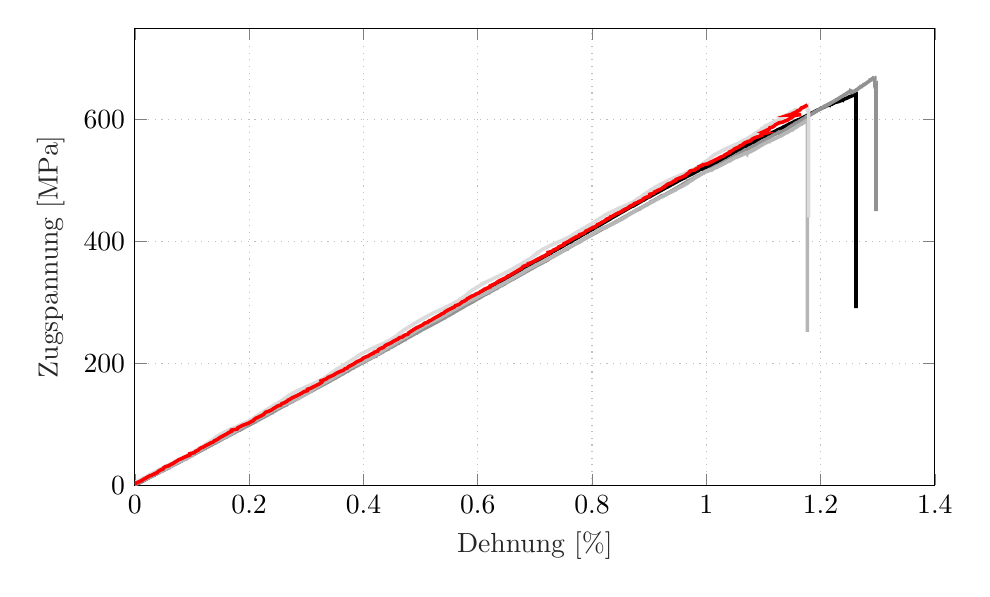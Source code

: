 % This file was created by matlab2tikz.
%
%The latest updates can be retrieved from
%  http://www.mathworks.com/matlabcentral/fileexchange/22022-matlab2tikz-matlab2tikz
%where you can also make suggestions and rate matlab2tikz.
%
\definecolor{mycolor1}{rgb}{0.571,0.571,0.571}%
\definecolor{mycolor2}{rgb}{0.857,0.857,0.857}%
%
\begin{tikzpicture}

\begin{axis}[%
width=4in,
height=2.286in,
at={(1.181in,1.181in)},
scale only axis,
xmin=0,
xmax=1.4,
xlabel style={font=\color{white!15!black}},
xlabel={Dehnung [\%]},
ymin=0,
ymax=750,
ylabel style={font=\color{white!15!black}},
ylabel={Zugspannung [MPa]},
axis background/.style={fill=white},
xmajorgrids,
ymajorgrids,
grid style={dotted}
]
\addplot [color=black, line width=1.3pt, forget plot]
  table[row sep=crcr]{%
-0.0	0.241\\
0.001	0.757\\
0.002	1.484\\
0.003	1.895\\
0.004	2.412\\
0.004	2.552\\
0.005	3.033\\
0.007	4.136\\
0.008	4.512\\
0.011	5.786\\
0.012	6.372\\
0.016	8.338\\
0.016	8.578\\
0.016	8.643\\
0.018	9.711\\
0.027	14.188\\
0.028	14.604\\
0.031	16.219\\
0.033	16.74\\
0.033	16.876\\
0.034	17.287\\
0.038	19.493\\
0.039	19.874\\
0.042	21.664\\
0.044	22.556\\
0.045	23.072\\
0.049	25.073\\
0.05	25.414\\
0.05	25.554\\
0.052	26.346\\
0.053	27.103\\
0.054	27.209\\
0.054	27.549\\
0.057	28.652\\
0.058	29.169\\
0.058	29.339\\
0.058	29.65\\
0.059	29.72\\
0.061	31.029\\
0.067	33.751\\
0.068	34.127\\
0.068	34.127\\
0.07	35.3\\
0.07	35.401\\
0.073	36.574\\
0.073	36.885\\
0.074	37.226\\
0.074	37.366\\
0.075	37.812\\
0.076	38.088\\
0.076	38.228\\
0.077	38.534\\
0.077	38.604\\
0.079	39.537\\
0.079	39.913\\
0.081	40.464\\
0.083	41.738\\
0.083	41.943\\
0.084	41.978\\
0.085	42.565\\
0.085	42.705\\
0.086	42.976\\
0.086	43.046\\
0.089	44.596\\
0.09	45.252\\
0.092	46.355\\
0.093	46.696\\
0.101	50.797\\
0.102	51.073\\
0.102	51.103\\
0.103	51.519\\
0.107	53.585\\
0.108	53.931\\
0.109	54.547\\
0.109	54.893\\
0.11	55.445\\
0.112	56.132\\
0.117	58.578\\
0.117	58.959\\
0.119	59.541\\
0.12	60.128\\
0.128	64.193\\
0.13	65.467\\
0.134	67.292\\
0.135	67.633\\
0.135	67.738\\
0.135	68.014\\
0.136	68.084\\
0.137	68.565\\
0.137	68.701\\
0.137	68.976\\
0.138	69.047\\
0.139	69.633\\
0.141	70.561\\
0.141	70.907\\
0.143	71.699\\
0.143	71.769\\
0.144	72.145\\
0.146	73.283\\
0.147	73.729\\
0.15	75.454\\
0.151	75.554\\
0.152	76.417\\
0.152	76.522\\
0.153	77.073\\
0.155	77.76\\
0.158	79.204\\
0.158	79.62\\
0.159	79.996\\
0.159	80.272\\
0.16	80.342\\
0.16	80.723\\
0.161	81.305\\
0.167	84.162\\
0.168	84.579\\
0.168	84.679\\
0.169	85.23\\
0.169	85.301\\
0.172	86.609\\
0.172	86.749\\
0.174	87.542\\
0.177	89.296\\
0.178	89.743\\
0.181	91.227\\
0.182	91.808\\
0.183	92.154\\
0.185	93.117\\
0.185	93.152\\
0.186	93.979\\
0.189	95.428\\
0.19	96.045\\
0.191	96.355\\
0.192	97.183\\
0.194	97.629\\
0.195	98.251\\
0.195	98.561\\
0.196	99.008\\
0.196	99.108\\
0.198	99.73\\
0.2	100.938\\
0.2	100.968\\
0.201	101.419\\
0.202	102.141\\
0.205	103.379\\
0.205	103.796\\
0.206	104.136\\
0.209	105.826\\
0.21	106.272\\
0.21	106.378\\
0.211	106.754\\
0.213	107.581\\
0.213	107.616\\
0.214	108.132\\
0.214	108.167\\
0.215	108.614\\
0.218	110.098\\
0.219	110.92\\
0.22	111.436\\
0.221	111.852\\
0.221	111.958\\
0.222	112.609\\
0.223	112.715\\
0.224	113.296\\
0.227	114.951\\
0.228	115.502\\
0.229	116.294\\
0.23	116.881\\
0.231	117.362\\
0.232	117.708\\
0.232	117.738\\
0.233	118.154\\
0.237	120.15\\
0.241	122.08\\
0.243	123.388\\
0.244	123.524\\
0.245	124.11\\
0.247	125.384\\
0.248	125.73\\
0.248	125.9\\
0.249	126.316\\
0.25	127.144\\
0.252	127.866\\
0.252	128.001\\
0.253	128.658\\
0.254	128.758\\
0.256	130.102\\
0.257	130.242\\
0.258	130.829\\
0.259	131.17\\
0.26	131.997\\
0.262	133.27\\
0.264	133.857\\
0.265	134.649\\
0.265	134.719\\
0.266	135.13\\
0.267	135.476\\
0.268	136.303\\
0.269	136.439\\
0.269	136.885\\
0.27	136.955\\
0.27	137.266\\
0.27	137.336\\
0.271	137.988\\
0.274	139.472\\
0.275	139.813\\
0.275	139.918\\
0.276	140.399\\
0.277	140.916\\
0.281	142.881\\
0.283	143.979\\
0.284	144.601\\
0.286	145.258\\
0.288	146.356\\
0.289	146.907\\
0.292	148.456\\
0.294	149.354\\
0.294	149.765\\
0.297	151.384\\
0.298	151.695\\
0.298	151.73\\
0.299	152.382\\
0.301	153.59\\
0.302	153.69\\
0.302	154.107\\
0.303	154.242\\
0.304	155.104\\
0.305	155.139\\
0.305	155.586\\
0.309	157.551\\
0.31	157.997\\
0.314	160.303\\
0.315	160.409\\
0.316	161.025\\
0.317	161.512\\
0.318	162.334\\
0.319	162.474\\
0.32	163.542\\
0.321	163.677\\
0.322	164.299\\
0.322	164.404\\
0.323	165.056\\
0.327	167.051\\
0.329	168.26\\
0.33	168.295\\
0.33	168.811\\
0.333	169.914\\
0.335	171.223\\
0.335	171.358\\
0.336	171.98\\
0.337	172.291\\
0.338	172.772\\
0.338	172.837\\
0.34	173.905\\
0.343	175.389\\
0.345	176.733\\
0.346	176.833\\
0.347	177.625\\
0.35	179.174\\
0.352	180.277\\
0.353	180.899\\
0.355	182.032\\
0.356	182.172\\
0.357	182.583\\
0.357	182.689\\
0.358	183.31\\
0.359	183.892\\
0.36	184.273\\
0.36	184.444\\
0.361	184.89\\
0.362	185.341\\
0.362	185.441\\
0.363	186.098\\
0.363	186.203\\
0.364	186.614\\
0.364	186.75\\
0.366	187.542\\
0.369	189.196\\
0.37	189.643\\
0.37	189.783\\
0.372	190.61\\
0.374	191.919\\
0.376	193.122\\
0.377	193.157\\
0.377	193.603\\
0.378	193.744\\
0.379	194.155\\
0.384	197.323\\
0.385	197.669\\
0.387	198.772\\
0.388	199.113\\
0.394	202.282\\
0.394	202.352\\
0.395	203.039\\
0.395	203.144\\
0.398	204.523\\
0.398	204.623\\
0.406	208.93\\
0.406	209.0\\
0.408	209.652\\
0.408	209.722\\
0.408	210.068\\
0.409	210.338\\
0.414	213.061\\
0.416	214.334\\
0.419	215.678\\
0.42	216.47\\
0.422	217.468\\
0.422	217.538\\
0.423	218.295\\
0.424	218.365\\
0.426	219.328\\
0.426	219.433\\
0.427	219.879\\
0.427	219.985\\
0.429	220.777\\
0.43	221.704\\
0.431	222.15\\
0.434	223.84\\
0.435	224.462\\
0.436	224.562\\
0.437	225.184\\
0.437	225.319\\
0.437	225.63\\
0.438	225.665\\
0.438	226.111\\
0.439	226.492\\
0.441	227.249\\
0.442	227.871\\
0.443	228.763\\
0.444	229.074\\
0.444	229.074\\
0.445	229.796\\
0.446	230.212\\
0.447	230.588\\
0.448	231.38\\
0.452	233.311\\
0.452	233.446\\
0.453	233.827\\
0.455	234.654\\
0.455	234.965\\
0.456	235.376\\
0.458	236.514\\
0.458	236.65\\
0.46	237.477\\
0.461	238.199\\
0.462	238.615\\
0.463	239.337\\
0.464	239.748\\
0.464	239.888\\
0.465	240.199\\
0.465	240.234\\
0.467	241.057\\
0.468	241.954\\
0.469	242.505\\
0.47	242.952\\
0.473	244.436\\
0.474	244.812\\
0.475	245.604\\
0.476	246.12\\
0.479	247.704\\
0.479	247.775\\
0.483	249.805\\
0.483	249.875\\
0.484	250.186\\
0.484	250.251\\
0.485	250.873\\
0.485	250.943\\
0.486	251.665\\
0.487	251.7\\
0.487	252.146\\
0.488	252.252\\
0.488	252.733\\
0.492	254.628\\
0.493	255.145\\
0.494	255.626\\
0.494	255.726\\
0.496	256.729\\
0.496	256.829\\
0.5	258.794\\
0.5	259.135\\
0.501	259.516\\
0.503	260.619\\
0.504	261.206\\
0.508	263.031\\
0.509	263.823\\
0.51	264.269\\
0.511	264.58\\
0.511	264.715\\
0.512	265.407\\
0.512	265.508\\
0.514	266.3\\
0.515	267.022\\
0.516	267.162\\
0.516	267.573\\
0.52	269.263\\
0.521	270.09\\
0.523	271.193\\
0.526	272.707\\
0.527	273.018\\
0.527	273.394\\
0.529	274.357\\
0.532	275.7\\
0.532	275.805\\
0.533	276.427\\
0.535	277.355\\
0.535	277.49\\
0.536	278.077\\
0.539	279.866\\
0.54	280.247\\
0.541	280.799\\
0.542	281.11\\
0.545	282.829\\
0.545	282.97\\
0.546	283.276\\
0.546	283.346\\
0.55	285.517\\
0.55	285.622\\
0.551	286.068\\
0.552	286.409\\
0.552	286.72\\
0.553	287.171\\
0.555	288.064\\
0.557	289.372\\
0.558	289.959\\
0.56	290.751\\
0.563	292.681\\
0.564	292.781\\
0.565	293.714\\
0.566	294.195\\
0.568	294.987\\
0.572	297.499\\
0.573	297.604\\
0.574	298.156\\
0.576	299.635\\
0.578	300.357\\
0.579	301.014\\
0.581	302.322\\
0.582	302.422\\
0.582	302.874\\
0.583	302.974\\
0.583	303.32\\
0.583	303.39\\
0.585	304.458\\
0.586	305.009\\
0.589	306.559\\
0.59	306.899\\
0.591	307.521\\
0.591	307.556\\
0.592	308.002\\
0.592	308.143\\
0.593	308.554\\
0.594	309.105\\
0.597	310.584\\
0.597	310.93\\
0.598	311.617\\
0.606	315.683\\
0.607	316.165\\
0.609	317.679\\
0.61	318.195\\
0.611	318.817\\
0.612	318.952\\
0.612	319.298\\
0.616	320.988\\
0.617	321.745\\
0.618	322.537\\
0.623	325.189\\
0.626	326.909\\
0.627	327.254\\
0.629	327.941\\
0.633	330.318\\
0.635	331.491\\
0.636	331.696\\
0.637	332.418\\
0.638	332.935\\
0.64	333.897\\
0.64	334.173\\
0.641	334.589\\
0.641	334.69\\
0.643	335.828\\
0.644	336.344\\
0.646	337.066\\
0.646	337.517\\
0.647	337.858\\
0.656	342.405\\
0.656	342.852\\
0.658	343.438\\
0.658	343.884\\
0.674	352.152\\
0.675	352.944\\
0.676	353.014\\
0.676	353.495\\
0.677	353.566\\
0.678	354.182\\
0.679	354.874\\
0.679	354.974\\
0.68	355.32\\
0.682	356.453\\
0.683	356.834\\
0.685	358.143\\
0.686	358.489\\
0.687	359.381\\
0.688	359.522\\
0.688	359.898\\
0.691	361.206\\
0.692	361.657\\
0.692	362.069\\
0.695	363.583\\
0.695	363.688\\
0.697	364.48\\
0.698	364.961\\
0.704	368.2\\
0.705	368.782\\
0.706	369.268\\
0.707	369.85\\
0.711	372.502\\
0.712	372.983\\
0.712	373.088\\
0.714	374.051\\
0.714	374.156\\
0.716	375.119\\
0.716	375.189\\
0.721	377.736\\
0.722	378.463\\
0.723	378.598\\
0.723	379.044\\
0.724	379.185\\
0.724	379.461\\
0.724	379.496\\
0.725	380.112\\
0.726	380.564\\
0.727	381.145\\
0.728	381.25\\
0.728	381.662\\
0.729	382.178\\
0.73	382.835\\
0.732	383.697\\
0.732	383.697\\
0.733	384.143\\
0.734	384.66\\
0.734	384.765\\
0.735	385.176\\
0.739	387.412\\
0.74	387.828\\
0.746	390.997\\
0.747	391.478\\
0.748	392.065\\
0.749	392.892\\
0.751	393.509\\
0.753	394.993\\
0.754	395.268\\
0.759	398.126\\
0.76	398.537\\
0.761	398.813\\
0.761	398.948\\
0.762	399.5\\
0.764	400.432\\
0.764	400.467\\
0.765	400.878\\
0.765	401.119\\
0.765	401.154\\
0.768	402.944\\
0.768	402.979\\
0.769	403.395\\
0.77	403.771\\
0.778	407.938\\
0.778	408.319\\
0.779	408.835\\
0.78	409.181\\
0.78	409.281\\
0.781	409.903\\
0.786	412.38\\
0.787	412.966\\
0.787	413.036\\
0.788	413.553\\
0.788	413.688\\
0.789	414.139\\
0.79	414.415\\
0.791	414.931\\
0.791	414.997\\
0.792	415.618\\
0.793	416.1\\
0.795	417.443\\
0.795	417.549\\
0.797	418.27\\
0.798	418.752\\
0.798	419.133\\
0.8	419.714\\
0.8	420.06\\
0.801	420.647\\
0.802	421.093\\
0.805	422.642\\
0.805	422.748\\
0.806	423.334\\
0.806	423.434\\
0.807	423.851\\
0.807	423.916\\
0.808	424.332\\
0.808	424.432\\
0.81	425.224\\
0.81	425.294\\
0.812	426.603\\
0.813	426.708\\
0.814	427.325\\
0.815	427.947\\
0.817	429.05\\
0.831	436.625\\
0.831	436.971\\
0.845	444.441\\
0.849	446.577\\
0.85	447.058\\
0.85	447.199\\
0.851	447.575\\
0.87	457.973\\
0.871	457.908\\
0.879	462.209\\
0.879	462.244\\
0.88	462.696\\
0.88	462.761\\
0.884	465.067\\
0.884	465.343\\
0.885	465.378\\
0.887	466.651\\
0.888	467.032\\
0.889	467.719\\
0.89	467.995\\
0.89	468.376\\
0.893	469.649\\
0.893	469.785\\
0.893	470.201\\
0.894	470.301\\
0.895	470.888\\
0.895	470.993\\
0.896	471.544\\
0.9	473.54\\
0.9	473.54\\
0.901	473.47\\
0.902	474.232\\
0.916	481.531\\
0.917	481.872\\
0.918	482.564\\
0.932	489.658\\
0.932	489.658\\
0.932	490.034\\
0.933	490.586\\
0.934	490.656\\
0.935	491.208\\
0.935	491.243\\
0.936	491.584\\
0.936	491.93\\
0.94	494.065\\
0.941	494.1\\
0.942	494.717\\
0.942	494.993\\
0.943	495.544\\
0.944	495.82\\
0.947	497.334\\
0.948	497.851\\
0.948	498.232\\
0.949	498.302\\
0.952	500.092\\
0.953	500.438\\
0.954	500.954\\
0.954	501.054\\
0.955	501.435\\
0.959	503.466\\
0.96	503.501\\
0.961	504.499\\
0.962	504.499\\
0.963	505.361\\
0.97	508.565\\
0.97	508.63\\
0.971	509.216\\
0.972	509.492\\
0.975	511.146\\
0.976	511.247\\
0.977	511.798\\
0.977	512.109\\
0.978	512.49\\
0.979	512.831\\
0.981	514.004\\
0.981	514.074\\
0.986	516.31\\
0.987	516.997\\
0.988	517.654\\
0.99	518.827\\
0.991	518.857\\
0.992	519.344\\
0.992	518.341\\
0.992	518.446\\
0.995	519.72\\
0.995	519.825\\
0.996	520.136\\
0.996	519.925\\
0.996	519.995\\
0.999	521.269\\
0.999	521.374\\
1.0	521.715\\
1.001	522.612\\
1.003	523.37\\
1.003	522.166\\
1.004	522.542\\
1.008	524.748\\
1.01	525.505\\
1.011	526.297\\
1.011	526.368\\
1.013	527.471\\
1.013	527.536\\
1.014	527.501\\
1.014	527.501\\
1.015	527.776\\
1.015	528.087\\
1.015	528.122\\
1.028	535.387\\
1.028	535.287\\
1.032	537.041\\
1.033	537.834\\
1.034	538.18\\
1.044	543.725\\
1.044	543.825\\
1.045	544.446\\
1.045	544.547\\
1.046	545.098\\
1.046	545.204\\
1.048	546.271\\
1.048	546.377\\
1.05	547.064\\
1.051	547.58\\
1.056	550.027\\
1.056	549.991\\
1.059	551.611\\
1.06	551.676\\
1.065	554.433\\
1.065	554.504\\
1.066	554.915\\
1.066	555.02\\
1.067	555.777\\
1.068	555.842\\
1.068	556.188\\
1.069	556.294\\
1.069	556.705\\
1.071	557.602\\
1.072	558.154\\
1.077	560.425\\
1.077	560.53\\
1.078	560.871\\
1.079	561.563\\
1.079	561.663\\
1.081	562.801\\
1.082	562.801\\
1.082	563.212\\
1.082	563.212\\
1.083	563.799\\
1.084	563.869\\
1.084	564.42\\
1.085	564.731\\
1.086	565.037\\
1.086	565.142\\
1.087	565.794\\
1.092	568.311\\
1.093	568.657\\
1.095	569.895\\
1.095	569.996\\
1.096	570.377\\
1.096	570.447\\
1.097	570.858\\
1.097	570.928\\
1.098	571.374\\
1.098	571.48\\
1.099	572.031\\
1.1	572.407\\
1.1	572.613\\
1.101	572.342\\
1.101	572.407\\
1.102	572.788\\
1.103	573.234\\
1.103	573.405\\
1.104	572.237\\
1.104	572.613\\
1.108	574.648\\
1.109	575.265\\
1.11	575.957\\
1.112	576.714\\
1.115	578.398\\
1.115	578.468\\
1.116	579.02\\
1.117	579.466\\
1.117	579.536\\
1.118	579.882\\
1.121	581.291\\
1.121	581.326\\
1.121	581.261\\
1.124	582.324\\
1.125	583.116\\
1.125	583.151\\
1.126	583.602\\
1.126	583.668\\
1.126	583.808\\
1.127	584.184\\
1.128	584.53\\
1.128	584.6\\
1.129	585.187\\
1.13	585.152\\
1.131	585.838\\
1.131	585.873\\
1.132	586.184\\
1.134	587.077\\
1.136	588.044\\
1.136	588.32\\
1.137	588.661\\
1.139	589.594\\
1.139	589.659\\
1.14	590.28\\
1.141	590.351\\
1.142	591.143\\
1.142	591.178\\
1.143	591.624\\
1.145	592.381\\
1.146	593.068\\
1.147	593.344\\
1.147	593.654\\
1.15	594.722\\
1.153	596.236\\
1.153	596.171\\
1.157	597.996\\
1.157	597.961\\
1.158	598.061\\
1.158	598.031\\
1.16	598.788\\
1.176	606.74\\
1.176	606.569\\
1.176	606.569\\
1.177	606.675\\
1.178	607.397\\
1.178	607.467\\
1.179	607.843\\
1.181	608.911\\
1.181	608.981\\
1.184	610.495\\
1.184	610.53\\
1.185	610.841\\
1.186	611.357\\
1.194	615.283\\
1.195	615.9\\
1.196	616.175\\
1.198	616.968\\
1.201	618.416\\
1.202	619.138\\
1.203	619.414\\
1.206	620.552\\
1.206	620.617\\
1.207	621.033\\
1.207	621.139\\
1.208	621.685\\
1.209	622.377\\
1.21	622.447\\
1.211	623.134\\
1.212	623.545\\
1.213	623.891\\
1.213	623.961\\
1.214	624.202\\
1.214	623.58\\
1.215	623.48\\
1.215	623.756\\
1.215	623.821\\
1.217	624.754\\
1.218	625.064\\
1.219	625.2\\
1.219	625.581\\
1.221	626.303\\
1.222	626.679\\
1.222	626.919\\
1.224	627.611\\
1.225	628.198\\
1.226	628.574\\
1.227	629.196\\
1.229	629.918\\
1.23	630.193\\
1.231	630.815\\
1.231	629.642\\
1.233	630.228\\
1.234	630.639\\
1.234	630.915\\
1.235	630.985\\
1.237	632.088\\
1.238	631.883\\
1.238	632.189\\
1.238	632.224\\
1.239	632.64\\
1.24	633.121\\
1.243	634.224\\
1.243	634.289\\
1.244	634.67\\
1.245	635.117\\
1.245	635.117\\
1.246	635.392\\
1.249	636.736\\
1.249	636.841\\
1.25	637.252\\
1.25	637.323\\
1.251	637.699\\
1.251	637.804\\
1.252	638.215\\
1.253	638.25\\
1.254	638.731\\
1.256	639.869\\
1.257	639.904\\
1.257	640.316\\
1.258	640.351\\
1.259	640.832\\
1.259	640.867\\
1.26	641.524\\
1.261	641.594\\
1.262	641.935\\
1.262	290.821\\
};
\addplot [color=mycolor1, line width=1.3pt, forget plot]
  table[row sep=crcr]{%
-0.0	0.996\\
0.002	1.891\\
0.003	2.266\\
0.005	3.232\\
0.005	3.507\\
0.005	3.572\\
0.008	4.708\\
0.008	4.813\\
0.009	5.088\\
0.009	5.153\\
0.01	5.568\\
0.014	7.49\\
0.018	9.311\\
0.018	9.691\\
0.019	9.826\\
0.02	10.206\\
0.022	11.582\\
0.023	11.682\\
0.023	12.167\\
0.027	13.778\\
0.029	14.504\\
0.032	15.875\\
0.032	16.29\\
0.034	16.905\\
0.035	17.836\\
0.036	18.076\\
0.036	18.146\\
0.037	18.456\\
0.037	18.556\\
0.039	19.657\\
0.04	20.002\\
0.043	21.273\\
0.046	22.989\\
0.047	23.094\\
0.047	23.439\\
0.047	23.539\\
0.049	24.365\\
0.049	24.4\\
0.051	25.015\\
0.051	25.36\\
0.055	27.356\\
0.056	27.767\\
0.057	27.902\\
0.058	28.727\\
0.059	28.797\\
0.059	29.208\\
0.064	31.374\\
0.065	31.959\\
0.065	32.094\\
0.067	32.75\\
0.069	33.815\\
0.07	34.226\\
0.07	34.331\\
0.071	35.051\\
0.072	35.191\\
0.073	35.636\\
0.073	35.742\\
0.074	36.392\\
0.075	36.462\\
0.076	37.317\\
0.076	37.353\\
0.077	37.733\\
0.078	37.973\\
0.079	38.763\\
0.079	38.868\\
0.08	39.349\\
0.081	39.449\\
0.086	42.406\\
0.088	43.336\\
0.089	43.471\\
0.089	43.951\\
0.09	44.022\\
0.093	45.532\\
0.093	45.638\\
0.094	46.218\\
0.096	47.319\\
0.098	47.904\\
0.098	48.249\\
0.102	50.205\\
0.104	50.996\\
0.106	52.442\\
0.108	53.472\\
0.109	53.953\\
0.117	57.525\\
0.118	58.35\\
0.119	58.901\\
0.119	59.006\\
0.122	60.516\\
0.123	60.652\\
0.123	61.032\\
0.126	62.508\\
0.13	64.264\\
0.131	64.744\\
0.135	66.735\\
0.136	67.286\\
0.137	68.076\\
0.14	69.177\\
0.14	69.312\\
0.141	69.692\\
0.143	70.653\\
0.147	72.784\\
0.148	73.439\\
0.148	73.574\\
0.15	74.4\\
0.156	77.457\\
0.157	77.972\\
0.158	78.317\\
0.159	79.038\\
0.159	79.108\\
0.162	80.273\\
0.164	81.169\\
0.164	81.514\\
0.167	82.58\\
0.168	83.06\\
0.168	83.16\\
0.171	84.706\\
0.173	85.672\\
0.174	86.187\\
0.174	86.322\\
0.175	86.907\\
0.178	88.353\\
0.182	90.239\\
0.183	90.379\\
0.183	90.86\\
0.189	93.331\\
0.19	94.022\\
0.192	95.292\\
0.194	96.253\\
0.195	96.738\\
0.198	98.044\\
0.198	98.144\\
0.199	98.559\\
0.201	99.38\\
0.202	100.105\\
0.204	100.826\\
0.205	101.446\\
0.208	102.887\\
0.21	104.228\\
0.211	104.363\\
0.211	104.638\\
0.211	104.708\\
0.212	105.118\\
0.213	105.774\\
0.214	106.084\\
0.217	107.8\\
0.218	107.905\\
0.219	108.49\\
0.22	109.246\\
0.225	111.752\\
0.225	111.857\\
0.227	112.988\\
0.228	113.128\\
0.229	113.954\\
0.231	114.639\\
0.231	115.119\\
0.232	115.259\\
0.233	115.91\\
0.233	116.015\\
0.235	117.216\\
0.236	117.321\\
0.237	117.871\\
0.237	118.006\\
0.238	118.421\\
0.239	118.797\\
0.239	119.072\\
0.239	119.142\\
0.24	119.277\\
0.24	119.762\\
0.242	120.518\\
0.244	121.888\\
0.245	121.959\\
0.246	122.749\\
0.249	124.4\\
0.25	125.015\\
0.252	125.776\\
0.253	126.566\\
0.254	126.666\\
0.255	127.457\\
0.256	127.802\\
0.258	128.968\\
0.258	129.073\\
0.26	129.863\\
0.26	129.968\\
0.262	130.789\\
0.264	131.925\\
0.264	132.2\\
0.265	132.27\\
0.265	132.715\\
0.268	133.951\\
0.269	134.776\\
0.271	135.432\\
0.272	136.357\\
0.273	136.462\\
0.274	137.253\\
0.275	137.353\\
0.275	137.803\\
0.28	139.759\\
0.281	140.415\\
0.281	140.55\\
0.283	141.58\\
0.284	141.926\\
0.285	142.751\\
0.286	142.786\\
0.286	143.231\\
0.288	143.952\\
0.289	144.502\\
0.29	145.087\\
0.292	146.013\\
0.294	147.254\\
0.295	147.354\\
0.299	149.62\\
0.301	150.721\\
0.302	151.136\\
0.302	151.236\\
0.304	152.267\\
0.304	152.407\\
0.305	152.817\\
0.307	154.023\\
0.308	154.088\\
0.308	154.538\\
0.313	156.599\\
0.316	158.315\\
0.318	159.451\\
0.321	160.722\\
0.323	161.858\\
0.326	163.404\\
0.329	164.674\\
0.33	165.465\\
0.33	165.6\\
0.331	165.875\\
0.331	165.945\\
0.332	166.565\\
0.334	167.321\\
0.337	168.937\\
0.337	169.002\\
0.338	169.452\\
0.34	170.343\\
0.341	170.928\\
0.343	171.994\\
0.343	171.994\\
0.344	172.679\\
0.344	172.819\\
0.345	173.229\\
0.347	174.295\\
0.348	174.775\\
0.349	175.531\\
0.351	176.016\\
0.352	176.842\\
0.355	178.353\\
0.361	181.579\\
0.361	181.72\\
0.362	182.335\\
0.363	182.61\\
0.364	183.025\\
0.364	183.16\\
0.365	183.886\\
0.366	184.191\\
0.368	185.362\\
0.37	186.462\\
0.37	186.597\\
0.371	187.218\\
0.372	187.388\\
0.372	187.698\\
0.373	187.768\\
0.377	190.31\\
0.379	191.41\\
0.38	191.856\\
0.38	191.926\\
0.381	192.336\\
0.382	192.576\\
0.382	192.646\\
0.383	193.091\\
0.384	194.057\\
0.389	196.253\\
0.389	196.358\\
0.392	197.834\\
0.394	199.005\\
0.395	199.62\\
0.397	200.621\\
0.398	200.686\\
0.399	201.306\\
0.4	202.062\\
0.401	202.302\\
0.401	202.372\\
0.405	204.468\\
0.406	204.914\\
0.411	207.595\\
0.412	207.665\\
0.413	208.351\\
0.413	208.421\\
0.415	209.451\\
0.415	209.556\\
0.417	210.377\\
0.417	210.517\\
0.418	210.962\\
0.419	211.307\\
0.419	211.753\\
0.42	211.858\\
0.42	212.133\\
0.421	212.168\\
0.421	212.613\\
0.422	212.748\\
0.422	213.199\\
0.426	215.36\\
0.427	215.395\\
0.431	217.561\\
0.433	218.662\\
0.433	218.902\\
0.434	218.972\\
0.435	219.793\\
0.435	219.933\\
0.437	220.758\\
0.439	222.099\\
0.44	222.199\\
0.441	222.919\\
0.441	222.989\\
0.442	223.575\\
0.443	223.71\\
0.443	224.09\\
0.445	225.016\\
0.446	225.396\\
0.447	226.016\\
0.447	226.151\\
0.449	226.807\\
0.449	227.082\\
0.45	227.697\\
0.452	228.418\\
0.453	228.798\\
0.454	229.383\\
0.454	229.518\\
0.455	229.969\\
0.455	230.034\\
0.457	231.134\\
0.457	231.239\\
0.46	233.025\\
0.461	233.126\\
0.461	233.541\\
0.462	233.851\\
0.463	234.466\\
0.464	234.982\\
0.466	235.737\\
0.466	235.877\\
0.467	236.322\\
0.468	236.873\\
0.469	237.253\\
0.47	238.284\\
0.471	238.384\\
0.472	239.174\\
0.473	239.279\\
0.473	239.659\\
0.475	240.69\\
0.475	240.755\\
0.477	241.786\\
0.482	244.297\\
0.482	244.397\\
0.483	244.983\\
0.484	245.363\\
0.485	246.083\\
0.485	246.218\\
0.487	246.874\\
0.488	247.769\\
0.489	248.145\\
0.491	249.485\\
0.492	249.62\\
0.492	249.931\\
0.493	249.966\\
0.494	250.826\\
0.495	251.307\\
0.498	252.717\\
0.498	252.817\\
0.499	253.608\\
0.5	253.748\\
0.501	254.538\\
0.503	255.429\\
0.504	256.049\\
0.506	256.975\\
0.507	257.32\\
0.508	257.941\\
0.508	258.076\\
0.509	258.456\\
0.512	259.797\\
0.514	260.892\\
0.516	261.683\\
0.516	261.788\\
0.522	264.71\\
0.525	266.361\\
0.526	266.941\\
0.527	267.081\\
0.528	267.696\\
0.529	268.282\\
0.53	268.832\\
0.533	270.343\\
0.536	271.824\\
0.537	272.234\\
0.538	273.095\\
0.539	273.54\\
0.541	274.33\\
0.541	274.47\\
0.542	274.881\\
0.545	276.567\\
0.546	277.287\\
0.547	277.938\\
0.547	278.008\\
0.549	278.628\\
0.549	278.798\\
0.55	279.208\\
0.551	279.829\\
0.553	280.929\\
0.553	281.305\\
0.554	281.615\\
0.555	282.03\\
0.555	282.13\\
0.557	282.921\\
0.557	283.061\\
0.558	283.471\\
0.561	285.432\\
0.564	286.703\\
0.566	288.009\\
0.568	289.109\\
0.569	289.555\\
0.571	290.655\\
0.572	291.03\\
0.573	291.546\\
0.574	291.961\\
0.576	293.367\\
0.577	293.987\\
0.582	296.704\\
0.583	297.044\\
0.592	301.652\\
0.593	302.202\\
0.595	303.333\\
0.599	305.704\\
0.6	306.155\\
0.601	306.495\\
0.601	306.875\\
0.602	306.975\\
0.603	307.801\\
0.604	308.111\\
0.605	308.661\\
0.609	310.962\\
0.609	311.068\\
0.61	311.513\\
0.61	311.618\\
0.614	313.679\\
0.615	313.779\\
0.616	314.47\\
0.616	314.57\\
0.617	315.225\\
0.617	315.36\\
0.618	315.875\\
0.619	315.91\\
0.619	316.391\\
0.62	316.496\\
0.622	318.007\\
0.623	318.112\\
0.625	319.277\\
0.625	319.383\\
0.626	320.003\\
0.627	320.103\\
0.631	322.579\\
0.632	322.68\\
0.632	323.165\\
0.633	323.645\\
0.634	323.92\\
0.634	323.985\\
0.635	324.401\\
0.641	327.838\\
0.642	327.903\\
0.643	328.488\\
0.644	329.003\\
0.647	330.449\\
0.647	330.824\\
0.648	331.275\\
0.648	331.34\\
0.649	331.995\\
0.65	332.51\\
0.653	333.986\\
0.653	334.091\\
0.654	334.502\\
0.66	337.564\\
0.661	337.974\\
0.663	339.039\\
0.664	339.45\\
0.664	339.52\\
0.665	340.175\\
0.665	340.275\\
0.669	342.201\\
0.669	342.301\\
0.67	343.092\\
0.671	343.232\\
0.672	343.917\\
0.672	343.917\\
0.676	345.879\\
0.676	345.979\\
0.677	346.769\\
0.679	347.494\\
0.679	347.63\\
0.68	348.11\\
0.68	348.145\\
0.681	348.765\\
0.682	349.105\\
0.696	356.46\\
0.696	356.84\\
0.7	358.456\\
0.7	358.796\\
0.707	362.198\\
0.707	362.168\\
0.714	365.465\\
0.715	366.566\\
0.716	366.666\\
0.717	367.562\\
0.718	367.697\\
0.718	368.112\\
0.719	368.522\\
0.72	368.797\\
0.721	369.178\\
0.721	369.518\\
0.723	370.243\\
0.723	370.378\\
0.724	371.204\\
0.726	372.304\\
0.73	374.436\\
0.732	375.191\\
0.732	375.261\\
0.737	378.143\\
0.742	380.79\\
0.743	381.375\\
0.753	386.498\\
0.754	386.908\\
0.755	387.699\\
0.756	387.734\\
0.756	388.144\\
0.774	397.665\\
0.775	398.25\\
0.776	398.455\\
0.776	398.83\\
0.777	398.865\\
0.793	407.871\\
0.794	407.976\\
0.795	408.591\\
0.796	409.347\\
0.797	409.727\\
0.803	412.714\\
0.804	413.094\\
0.809	415.706\\
0.809	416.051\\
0.812	417.357\\
0.819	420.824\\
0.82	421.479\\
0.82	421.549\\
0.821	421.959\\
0.824	423.165\\
0.824	423.575\\
0.825	423.68\\
0.826	424.226\\
0.826	424.571\\
0.827	424.951\\
0.827	425.016\\
0.829	425.707\\
0.83	426.152\\
0.831	426.942\\
0.842	432.406\\
0.843	433.096\\
0.843	433.196\\
0.844	433.611\\
0.844	433.711\\
0.845	434.092\\
0.847	435.192\\
0.848	435.738\\
0.849	436.358\\
0.85	436.773\\
0.851	437.149\\
0.851	437.254\\
0.853	438.319\\
0.854	438.8\\
0.856	439.865\\
0.856	439.965\\
0.857	440.516\\
0.86	441.856\\
0.862	442.787\\
0.863	443.677\\
0.863	443.783\\
0.864	444.333\\
0.874	449.451\\
0.876	450.241\\
0.877	451.032\\
0.878	451.307\\
0.879	451.687\\
0.881	452.923\\
0.881	452.783\\
0.882	452.818\\
0.883	453.298\\
0.884	453.849\\
0.884	453.954\\
0.886	455.43\\
0.903	464.295\\
0.903	464.78\\
0.904	464.88\\
0.904	465.296\\
0.905	465.981\\
0.906	466.496\\
0.907	466.841\\
0.908	467.117\\
0.91	468.557\\
0.91	468.557\\
0.911	469.038\\
0.918	472.855\\
0.918	472.955\\
0.92	473.816\\
0.922	475.191\\
0.923	474.536\\
0.924	474.951\\
0.925	475.502\\
0.929	477.528\\
0.93	478.318\\
0.935	480.825\\
0.935	480.62\\
0.936	480.86\\
0.936	481.24\\
0.936	481.34\\
0.937	481.891\\
0.945	486.118\\
0.945	486.188\\
0.946	486.633\\
0.946	486.773\\
0.947	487.389\\
0.948	487.904\\
0.949	488.009\\
0.949	488.319\\
0.951	489.385\\
0.957	492.717\\
0.958	493.578\\
0.96	494.743\\
0.961	494.848\\
0.962	495.704\\
0.968	498.731\\
0.968	498.801\\
0.968	499.246\\
0.969	499.346\\
0.969	499.656\\
0.974	502.168\\
0.975	502.648\\
0.977	503.509\\
0.979	504.814\\
0.98	504.879\\
0.981	505.67\\
0.981	505.74\\
0.982	506.36\\
0.988	509.212\\
0.989	509.862\\
0.99	510.343\\
0.993	511.859\\
0.993	511.859\\
0.994	512.374\\
0.995	512.474\\
0.996	513.369\\
0.998	514.295\\
1.001	515.706\\
1.002	516.326\\
1.003	516.566\\
1.003	516.566\\
1.004	517.217\\
1.006	518.147\\
1.007	518.798\\
1.008	519.313\\
1.013	521.584\\
1.013	521.86\\
1.017	523.506\\
1.017	523.781\\
1.02	524.986\\
1.021	525.397\\
1.021	525.432\\
1.022	525.842\\
1.024	526.873\\
1.024	526.943\\
1.025	527.528\\
1.026	528.113\\
1.028	529.039\\
1.029	529.554\\
1.031	530.725\\
1.031	530.76\\
1.032	531.305\\
1.034	532.166\\
1.035	532.581\\
1.035	532.646\\
1.037	533.402\\
1.038	534.057\\
1.039	534.642\\
1.039	534.742\\
1.04	535.328\\
1.041	535.603\\
1.041	535.708\\
1.042	536.323\\
1.042	536.393\\
1.044	537.289\\
1.045	537.529\\
1.047	538.835\\
1.048	539.175\\
1.049	539.76\\
1.055	543.232\\
1.057	544.298\\
1.058	544.368\\
1.058	544.949\\
1.06	545.534\\
1.06	545.674\\
1.061	546.049\\
1.065	548.561\\
1.065	548.215\\
1.066	548.696\\
1.069	549.967\\
1.07	550.517\\
1.071	550.687\\
1.071	551.102\\
1.072	551.548\\
1.076	553.574\\
1.077	553.814\\
1.077	554.124\\
1.08	555.225\\
1.08	555.5\\
1.083	557.046\\
1.085	557.701\\
1.086	558.282\\
1.086	558.352\\
1.087	558.797\\
1.088	559.142\\
1.1	565.536\\
1.1	565.501\\
1.103	566.942\\
1.104	567.322\\
1.105	567.802\\
1.105	568.077\\
1.106	568.458\\
1.107	568.833\\
1.107	569.108\\
1.107	569.003\\
1.108	569.488\\
1.11	570.379\\
1.11	570.449\\
1.11	570.724\\
1.111	570.759\\
1.112	571.409\\
1.119	575.567\\
1.121	576.292\\
1.122	576.633\\
1.124	577.803\\
1.124	577.768\\
1.124	577.493\\
1.127	578.834\\
1.127	578.834\\
1.127	578.869\\
1.128	579.279\\
1.128	579.144\\
1.128	578.179\\
1.129	578.249\\
1.13	578.834\\
1.13	579.109\\
1.13	579.144\\
1.131	579.519\\
1.132	580.275\\
1.133	580.55\\
1.134	581.24\\
1.135	581.616\\
1.136	582.201\\
1.137	582.581\\
1.145	587.219\\
1.145	587.494\\
1.147	588.385\\
1.148	588.935\\
1.15	590.241\\
1.15	590.346\\
1.151	590.896\\
1.151	590.996\\
1.153	591.722\\
1.153	591.787\\
1.155	592.852\\
1.155	592.887\\
1.155	593.333\\
1.156	593.848\\
1.157	594.433\\
1.157	594.503\\
1.158	595.054\\
1.159	595.089\\
1.16	595.844\\
1.162	596.91\\
1.162	597.115\\
1.162	597.045\\
1.163	597.39\\
1.163	597.77\\
1.164	598.076\\
1.165	598.626\\
1.166	599.316\\
1.166	599.346\\
1.167	599.932\\
1.167	600.002\\
1.168	600.622\\
1.169	600.962\\
1.171	601.788\\
1.174	603.954\\
1.176	604.574\\
1.176	605.09\\
1.177	605.12\\
1.177	605.535\\
1.178	605.605\\
1.179	606.12\\
1.187	610.518\\
1.187	610.588\\
1.188	611.479\\
1.189	611.719\\
1.189	612.099\\
1.19	612.199\\
1.191	613.3\\
1.192	613.37\\
1.193	613.85\\
1.195	615.191\\
1.196	615.706\\
1.197	616.392\\
1.197	616.497\\
1.198	616.842\\
1.2	617.908\\
1.202	619.073\\
1.202	619.108\\
1.204	620.174\\
1.207	621.34\\
1.207	621.755\\
1.208	621.825\\
1.209	622.51\\
1.21	623.131\\
1.213	624.572\\
1.213	624.712\\
1.214	625.052\\
1.214	625.192\\
1.215	625.637\\
1.215	625.982\\
1.217	626.773\\
1.217	626.808\\
1.218	627.493\\
1.218	627.528\\
1.219	627.874\\
1.228	632.751\\
1.228	632.751\\
1.229	633.127\\
1.23	633.782\\
1.231	634.402\\
1.231	634.432\\
1.232	634.883\\
1.233	635.708\\
1.235	636.599\\
1.237	637.94\\
1.237	638.045\\
1.238	638.385\\
1.241	640.381\\
1.242	640.721\\
1.242	641.066\\
1.244	642.027\\
1.246	643.268\\
1.247	643.748\\
1.248	644.263\\
1.248	644.539\\
1.25	645.604\\
1.251	645.844\\
1.251	646.325\\
1.253	646.84\\
1.253	646.91\\
1.253	647.25\\
1.254	646.84\\
1.254	644.539\\
1.255	644.574\\
1.256	645.054\\
1.257	645.674\\
1.258	646.014\\
1.258	646.084\\
1.26	647.285\\
1.261	647.525\\
1.262	648.591\\
1.264	649.557\\
1.266	650.927\\
1.267	651.718\\
1.268	652.613\\
1.269	653.024\\
1.27	654.024\\
1.271	654.054\\
1.271	654.675\\
1.272	654.71\\
1.273	655.465\\
1.274	656.086\\
1.274	656.396\\
1.275	657.216\\
1.276	657.872\\
1.277	657.767\\
1.278	658.422\\
1.278	658.662\\
1.279	659.453\\
1.28	659.728\\
1.285	663.2\\
1.285	663.3\\
1.286	663.99\\
1.286	664.436\\
1.286	664.401\\
1.287	664.811\\
1.287	665.121\\
1.288	665.226\\
1.288	665.776\\
1.291	667.527\\
1.294	670.034\\
1.294	670.344\\
1.294	670.139\\
1.295	669.384\\
1.295	666.427\\
1.295	656.736\\
1.295	656.601\\
1.296	656.806\\
1.296	656.701\\
1.297	657.526\\
1.297	449.831\\
};
\addplot [color=lightgray!80!mycolor1, line width=1.3pt, forget plot]
  table[row sep=crcr]{%
-0.0	2.326\\
5.83e-05	2.462\\
0.002	3.296\\
0.002	3.468\\
0.003	3.746\\
0.003	3.852\\
0.005	4.687\\
0.006	4.965\\
0.007	5.657\\
0.007	5.728\\
0.01	7.012\\
0.012	7.952\\
0.013	8.539\\
0.016	9.515\\
0.016	9.651\\
0.017	10.278\\
0.018	10.414\\
0.019	11.006\\
0.021	12.118\\
0.024	13.438\\
0.025	14.06\\
0.029	15.869\\
0.03	16.284\\
0.031	16.42\\
0.032	17.012\\
0.034	18.124\\
0.037	19.236\\
0.04	20.799\\
0.04	20.935\\
0.041	21.319\\
0.043	22.083\\
0.044	22.432\\
0.044	22.568\\
0.045	23.23\\
0.046	23.367\\
0.046	23.786\\
0.047	23.923\\
0.048	24.757\\
0.05	25.692\\
0.052	26.668\\
0.053	26.805\\
0.053	27.189\\
0.055	27.71\\
0.055	28.023\\
0.055	28.058\\
0.057	28.716\\
0.058	29.166\\
0.059	29.651\\
0.061	30.97\\
0.063	31.911\\
0.067	33.544\\
0.068	33.923\\
0.069	34.722\\
0.07	35.106\\
0.07	35.242\\
0.071	35.662\\
0.074	37.189\\
0.077	38.473\\
0.079	39.201\\
0.079	39.55\\
0.08	39.934\\
0.083	41.319\\
0.083	41.461\\
0.084	41.875\\
0.087	43.195\\
0.087	43.336\\
0.089	44.17\\
0.09	44.656\\
0.094	46.774\\
0.094	46.911\\
0.095	47.573\\
0.096	47.639\\
0.096	48.129\\
0.097	48.164\\
0.097	48.65\\
0.1	49.727\\
0.101	50.278\\
0.104	52.295\\
0.104	52.366\\
0.107	54.135\\
0.107	54.206\\
0.108	54.828\\
0.11	55.768\\
0.112	56.602\\
0.112	56.703\\
0.113	57.573\\
0.113	57.644\\
0.114	58.093\\
0.119	60.596\\
0.119	61.046\\
0.122	62.537\\
0.123	63.164\\
0.127	65.384\\
0.128	65.596\\
0.128	65.662\\
0.129	66.117\\
0.132	67.643\\
0.133	68.235\\
0.134	68.685\\
0.135	68.928\\
0.135	69.312\\
0.137	70.141\\
0.138	70.631\\
0.139	71.01\\
0.141	71.809\\
0.142	72.436\\
0.142	72.502\\
0.143	72.815\\
0.143	72.921\\
0.144	73.301\\
0.146	73.998\\
0.146	74.448\\
0.15	76.117\\
0.151	76.359\\
0.151	76.43\\
0.153	77.507\\
0.154	78.093\\
0.156	78.685\\
0.156	78.791\\
0.158	79.554\\
0.158	79.691\\
0.159	80.04\\
0.16	80.596\\
0.161	81.223\\
0.164	82.471\\
0.165	82.921\\
0.169	85.247\\
0.169	85.353\\
0.17	85.98\\
0.171	86.465\\
0.172	87.087\\
0.173	87.436\\
0.175	88.477\\
0.179	90.874\\
0.181	91.951\\
0.181	92.122\\
0.182	92.542\\
0.184	94.104\\
0.185	94.66\\
0.187	95.318\\
0.188	95.98\\
0.19	96.779\\
0.192	98.341\\
0.193	98.69\\
0.194	99.104\\
0.195	99.453\\
0.197	100.666\\
0.198	100.944\\
0.2	102.092\\
0.2	102.229\\
0.201	102.648\\
0.201	102.785\\
0.203	103.654\\
0.203	103.791\\
0.204	104.382\\
0.208	106.116\\
0.211	107.436\\
0.211	107.714\\
0.212	107.785\\
0.213	108.376\\
0.218	110.909\\
0.219	111.258\\
0.219	111.672\\
0.22	112.021\\
0.223	113.133\\
0.224	113.76\\
0.224	113.861\\
0.225	114.524\\
0.226	114.867\\
0.227	115.459\\
0.229	116.293\\
0.229	116.329\\
0.23	116.814\\
0.231	117.163\\
0.231	117.577\\
0.232	117.683\\
0.233	118.27\\
0.243	124.038\\
0.243	124.175\\
0.244	124.594\\
0.248	126.364\\
0.248	126.465\\
0.249	127.127\\
0.251	127.926\\
0.251	127.997\\
0.254	129.352\\
0.255	129.973\\
0.257	130.772\\
0.258	131.293\\
0.258	131.435\\
0.259	131.814\\
0.26	132.021\\
0.261	132.648\\
0.264	133.932\\
0.264	134.21\\
0.265	134.316\\
0.266	134.837\\
0.267	135.251\\
0.268	135.393\\
0.268	135.808\\
0.27	136.505\\
0.27	136.606\\
0.272	137.441\\
0.272	137.577\\
0.273	137.961\\
0.276	139.144\\
0.276	139.245\\
0.28	140.671\\
0.28	140.772\\
0.282	141.606\\
0.284	142.719\\
0.285	142.86\\
0.285	143.204\\
0.286	143.31\\
0.288	144.144\\
0.288	144.594\\
0.291	145.529\\
0.291	145.671\\
0.292	146.121\\
0.294	147.511\\
0.295	147.617\\
0.296	148.275\\
0.296	148.416\\
0.297	148.866\\
0.298	149.18\\
0.299	149.978\\
0.302	151.121\\
0.302	151.47\\
0.308	154.872\\
0.309	155.464\\
0.31	156.47\\
0.311	156.783\\
0.312	157.617\\
0.312	157.718\\
0.313	158.173\\
0.315	159.493\\
0.318	161.192\\
0.32	162.167\\
0.321	162.582\\
0.323	163.937\\
0.324	164.25\\
0.325	165.084\\
0.326	165.357\\
0.326	165.812\\
0.327	165.913\\
0.328	166.368\\
0.33	167.476\\
0.33	167.86\\
0.331	168.274\\
0.332	168.659\\
0.332	168.937\\
0.333	168.972\\
0.334	169.806\\
0.336	170.706\\
0.342	173.901\\
0.343	174.422\\
0.346	175.949\\
0.346	176.262\\
0.347	176.682\\
0.35	178.037\\
0.35	178.138\\
0.351	178.588\\
0.353	179.528\\
0.353	179.877\\
0.353	179.907\\
0.355	180.741\\
0.356	181.262\\
0.356	181.54\\
0.356	181.576\\
0.358	182.238\\
0.358	182.374\\
0.359	183.173\\
0.361	183.972\\
0.362	184.842\\
0.362	184.912\\
0.364	185.711\\
0.366	187.202\\
0.369	188.557\\
0.369	188.871\\
0.371	189.735\\
0.374	191.611\\
0.375	192.031\\
0.377	192.93\\
0.377	193.279\\
0.378	193.522\\
0.38	194.493\\
0.383	196.09\\
0.387	197.966\\
0.388	198.315\\
0.392	199.912\\
0.392	200.049\\
0.393	200.504\\
0.395	201.439\\
0.395	201.611\\
0.396	202.066\\
0.397	202.202\\
0.397	202.48\\
0.397	202.516\\
0.398	203.001\\
0.399	203.35\\
0.4	204.007\\
0.401	204.078\\
0.407	206.889\\
0.407	206.995\\
0.409	207.9\\
0.409	207.966\\
0.41	208.35\\
0.411	208.871\\
0.412	209.528\\
0.415	210.64\\
0.415	210.989\\
0.415	211.024\\
0.416	211.338\\
0.416	211.439\\
0.417	211.752\\
0.417	211.823\\
0.418	212.48\\
0.418	212.586\\
0.419	213.036\\
0.42	213.143\\
0.424	215.433\\
0.425	215.883\\
0.426	216.474\\
0.428	217.415\\
0.429	218.213\\
0.431	219.634\\
0.433	220.675\\
0.433	220.782\\
0.434	221.196\\
0.434	221.58\\
0.436	222.414\\
0.436	222.794\\
0.438	223.87\\
0.439	224.255\\
0.44	224.669\\
0.44	225.053\\
0.443	226.752\\
0.445	228.006\\
0.446	228.041\\
0.447	228.734\\
0.448	229.462\\
0.449	229.882\\
0.451	230.852\\
0.451	230.953\\
0.452	231.545\\
0.453	232.101\\
0.454	232.521\\
0.457	234.047\\
0.46	235.781\\
0.46	236.13\\
0.464	238.597\\
0.465	238.663\\
0.466	239.047\\
0.469	240.888\\
0.471	242.0\\
0.472	242.591\\
0.473	243.248\\
0.474	243.319\\
0.474	243.769\\
0.476	244.674\\
0.478	245.503\\
0.478	245.609\\
0.481	247.379\\
0.481	247.485\\
0.483	248.526\\
0.484	248.875\\
0.487	250.574\\
0.487	250.716\\
0.488	251.373\\
0.488	251.651\\
0.489	252.278\\
0.49	252.379\\
0.491	252.935\\
0.494	254.917\\
0.496	256.236\\
0.497	256.373\\
0.498	256.929\\
0.501	258.425\\
0.502	259.118\\
0.502	259.467\\
0.503	259.846\\
0.511	263.946\\
0.512	264.36\\
0.515	265.68\\
0.516	266.271\\
0.519	267.727\\
0.522	269.118\\
0.522	269.224\\
0.523	269.881\\
0.525	270.614\\
0.526	271.029\\
0.527	271.792\\
0.528	272.07\\
0.529	272.454\\
0.531	273.597\\
0.532	273.739\\
0.532	274.118\\
0.534	274.78\\
0.534	274.917\\
0.535	275.372\\
0.535	275.68\\
0.537	276.514\\
0.541	278.84\\
0.543	279.431\\
0.543	279.851\\
0.544	280.23\\
0.546	281.549\\
0.547	281.969\\
0.549	282.768\\
0.55	283.218\\
0.552	284.78\\
0.553	284.886\\
0.554	285.993\\
0.557	287.833\\
0.558	288.147\\
0.559	288.567\\
0.559	288.88\\
0.56	289.365\\
0.56	289.401\\
0.561	289.886\\
0.565	291.863\\
0.565	292.004\\
0.567	292.803\\
0.57	294.608\\
0.57	294.886\\
0.571	294.957\\
0.572	295.756\\
0.576	297.525\\
0.576	297.626\\
0.577	298.218\\
0.579	298.946\\
0.581	299.886\\
0.581	300.164\\
0.581	300.235\\
0.585	302.247\\
0.586	302.56\\
0.587	303.152\\
0.59	304.294\\
0.59	304.643\\
0.593	305.791\\
0.594	306.135\\
0.596	307.075\\
0.597	307.909\\
0.598	308.01\\
0.6	309.365\\
0.601	309.714\\
0.603	310.826\\
0.605	311.413\\
0.606	312.075\\
0.606	312.211\\
0.607	312.803\\
0.608	312.909\\
0.609	313.288\\
0.611	314.436\\
0.615	316.069\\
0.615	316.448\\
0.617	317.388\\
0.619	318.187\\
0.621	319.471\\
0.622	320.027\\
0.623	320.164\\
0.623	320.477\\
0.623	320.513\\
0.625	321.347\\
0.625	321.483\\
0.626	321.868\\
0.627	322.489\\
0.629	323.43\\
0.634	325.755\\
0.635	326.139\\
0.635	326.276\\
0.636	326.903\\
0.636	327.039\\
0.638	327.874\\
0.638	328.015\\
0.64	328.637\\
0.64	328.95\\
0.642	329.678\\
0.643	330.027\\
0.643	330.376\\
0.643	330.376\\
0.644	330.932\\
0.648	332.666\\
0.652	334.643\\
0.652	334.956\\
0.652	335.027\\
0.655	336.453\\
0.656	336.797\\
0.658	337.772\\
0.658	338.151\\
0.659	338.5\\
0.66	339.092\\
0.665	341.797\\
0.666	342.216\\
0.667	342.702\\
0.668	343.394\\
0.668	343.465\\
0.669	343.915\\
0.67	344.436\\
0.676	347.808\\
0.677	348.151\\
0.678	348.708\\
0.68	349.719\\
0.68	349.784\\
0.684	352.6\\
0.685	353.086\\
0.688	354.405\\
0.701	361.175\\
0.701	361.281\\
0.702	361.872\\
0.703	362.216\\
0.719	369.718\\
0.719	369.789\\
0.721	370.618\\
0.721	370.689\\
0.722	371.144\\
0.725	372.322\\
0.725	372.635\\
0.726	372.737\\
0.728	373.712\\
0.729	374.304\\
0.729	374.37\\
0.73	374.996\\
0.736	377.635\\
0.738	378.571\\
0.74	379.718\\
0.742	380.31\\
0.743	380.967\\
0.743	381.073\\
0.744	381.629\\
0.744	381.766\\
0.745	382.15\\
0.747	383.47\\
0.75	385.103\\
0.751	385.694\\
0.755	387.393\\
0.756	388.055\\
0.756	388.121\\
0.757	388.783\\
0.763	392.079\\
0.764	392.499\\
0.767	393.818\\
0.768	394.789\\
0.769	395.31\\
0.77	395.795\\
0.772	396.7\\
0.774	397.635\\
0.774	397.741\\
0.777	399.475\\
0.778	399.475\\
0.778	399.895\\
0.781	401.144\\
0.781	401.493\\
0.783	402.291\\
0.783	402.362\\
0.784	402.949\\
0.787	404.723\\
0.788	405.138\\
0.789	405.38\\
0.789	405.866\\
0.795	409.061\\
0.796	409.86\\
0.797	409.93\\
0.797	410.345\\
0.798	410.83\\
0.8	412.256\\
0.802	413.54\\
0.804	414.516\\
0.804	414.758\\
0.805	415.416\\
0.806	416.078\\
0.808	417.013\\
0.809	417.155\\
0.809	417.499\\
0.812	418.818\\
0.816	420.901\\
0.816	421.007\\
0.818	421.912\\
0.818	422.049\\
0.819	422.362\\
0.82	422.954\\
0.821	423.161\\
0.821	422.327\\
0.822	422.468\\
0.822	422.847\\
0.823	423.196\\
0.824	423.51\\
0.824	423.51\\
0.826	424.445\\
0.827	424.758\\
0.827	424.829\\
0.828	425.522\\
0.829	425.593\\
0.83	426.285\\
0.833	427.746\\
0.834	428.161\\
0.834	428.267\\
0.836	428.889\\
0.837	429.344\\
0.837	429.723\\
0.843	432.19\\
0.844	432.812\\
0.845	433.439\\
0.847	434.344\\
0.847	434.48\\
0.849	435.036\\
0.85	435.522\\
0.85	435.87\\
0.852	436.598\\
0.852	436.983\\
0.853	437.291\\
0.855	438.439\\
0.856	438.924\\
0.857	439.273\\
0.86	441.042\\
0.861	441.74\\
0.861	442.018\\
0.862	442.746\\
0.866	444.829\\
0.866	444.935\\
0.869	446.427\\
0.869	446.533\\
0.871	447.675\\
0.878	451.497\\
0.879	452.053\\
0.879	452.331\\
0.88	452.397\\
0.881	453.302\\
0.882	453.787\\
0.883	454.379\\
0.884	454.45\\
0.89	457.468\\
0.89	457.746\\
0.89	457.781\\
0.891	458.337\\
0.892	458.686\\
0.893	458.995\\
0.893	459.379\\
0.895	460.178\\
0.896	460.284\\
0.896	460.628\\
0.897	460.941\\
0.897	461.29\\
0.898	461.356\\
0.899	461.982\\
0.899	462.018\\
0.9	462.468\\
0.9	462.539\\
0.902	463.651\\
0.906	465.319\\
0.906	465.385\\
0.908	466.29\\
0.908	466.426\\
0.909	466.811\\
0.909	466.947\\
0.91	467.503\\
0.915	470.107\\
0.915	470.142\\
0.916	470.248\\
0.917	471.118\\
0.917	471.219\\
0.919	472.159\\
0.92	472.609\\
0.922	473.302\\
0.925	475.006\\
0.926	475.107\\
0.927	475.84\\
0.938	481.082\\
0.939	481.462\\
0.939	481.568\\
0.94	481.982\\
0.941	482.538\\
0.941	482.645\\
0.942	482.923\\
0.942	482.993\\
0.945	484.657\\
0.946	484.692\\
0.946	485.177\\
0.957	490.562\\
0.958	490.91\\
0.959	491.467\\
0.966	495.147\\
0.966	495.562\\
0.975	501.016\\
0.976	501.325\\
0.976	501.846\\
0.993	511.572\\
0.993	511.638\\
0.994	512.022\\
0.994	512.093\\
0.995	512.927\\
0.996	512.993\\
0.997	513.514\\
0.998	514.419\\
1.0	515.046\\
1.0	515.597\\
1.001	515.844\\
1.002	516.153\\
1.004	517.336\\
1.005	516.674\\
1.005	516.537\\
1.006	516.987\\
1.007	517.336\\
1.007	517.265\\
1.008	517.336\\
1.008	517.715\\
1.009	517.821\\
1.009	518.205\\
1.01	518.342\\
1.01	518.585\\
1.01	518.585\\
1.011	519.004\\
1.014	520.147\\
1.014	520.253\\
1.016	521.153\\
1.017	521.886\\
1.018	521.921\\
1.018	522.336\\
1.02	522.821\\
1.021	523.377\\
1.021	523.342\\
1.021	523.448\\
1.022	523.761\\
1.024	524.454\\
1.024	524.525\\
1.024	524.803\\
1.025	524.869\\
1.034	529.282\\
1.034	529.661\\
1.038	531.714\\
1.039	531.78\\
1.039	532.128\\
1.041	533.241\\
1.042	533.276\\
1.042	533.691\\
1.044	534.596\\
1.046	535.359\\
1.046	535.46\\
1.047	536.016\\
1.05	537.513\\
1.051	537.791\\
1.051	538.064\\
1.052	538.064\\
1.052	538.483\\
1.054	539.039\\
1.054	538.655\\
1.055	538.969\\
1.059	540.809\\
1.06	541.122\\
1.06	541.259\\
1.061	541.643\\
1.061	541.714\\
1.064	542.755\\
1.066	543.726\\
1.066	543.832\\
1.067	544.211\\
1.068	544.873\\
1.069	545.359\\
1.07	544.454\\
1.07	544.767\\
1.071	544.767\\
1.071	545.152\\
1.072	545.495\\
1.073	545.601\\
1.074	546.158\\
1.074	546.264\\
1.075	546.643\\
1.075	546.714\\
1.076	547.442\\
1.077	547.513\\
1.077	547.856\\
1.08	548.969\\
1.08	549.11\\
1.081	549.489\\
1.081	549.595\\
1.081	549.838\\
1.082	549.873\\
1.083	550.43\\
1.084	551.329\\
1.085	551.436\\
1.085	551.85\\
1.086	552.128\\
1.087	552.826\\
1.092	555.187\\
1.092	555.708\\
1.093	556.4\\
1.097	558.069\\
1.097	558.347\\
1.098	559.004\\
1.101	560.394\\
1.102	560.778\\
1.103	561.4\\
1.106	562.72\\
1.107	563.205\\
1.108	563.726\\
1.109	564.251\\
1.11	564.181\\
1.11	564.423\\
1.11	564.459\\
1.111	564.909\\
1.111	565.015\\
1.113	565.743\\
1.113	565.844\\
1.114	566.334\\
1.116	567.027\\
1.118	567.861\\
1.118	567.932\\
1.119	568.311\\
1.119	568.417\\
1.12	568.761\\
1.122	569.701\\
1.124	570.601\\
1.124	570.601\\
1.125	571.127\\
1.13	573.21\\
1.131	573.554\\
1.135	575.778\\
1.135	575.814\\
1.136	576.435\\
1.138	577.512\\
1.139	577.861\\
1.141	579.251\\
1.142	579.251\\
1.142	579.666\\
1.145	581.021\\
1.145	581.056\\
1.148	582.482\\
1.148	582.446\\
1.148	582.446\\
1.148	582.512\\
1.149	583.104\\
1.15	583.21\\
1.15	583.731\\
1.151	583.973\\
1.155	586.299\\
1.155	586.37\\
1.157	587.269\\
1.158	587.795\\
1.161	589.908\\
1.161	589.979\\
1.166	592.826\\
1.167	593.245\\
1.168	593.902\\
1.168	594.009\\
1.169	594.529\\
1.17	594.944\\
1.171	595.712\\
1.171	595.5\\
1.174	597.446\\
1.175	597.204\\
1.175	597.274\\
1.176	598.139\\
1.177	597.831\\
1.177	596.263\\
1.177	590.222\\
1.177	252.07\\
};
\addplot [color=mycolor2, line width=1.3pt, forget plot]
  table[row sep=crcr]{%
-4.197e-05	4.151\\
0.003	5.929\\
0.007	7.63\\
0.009	8.839\\
0.009	8.942\\
0.01	9.372\\
0.011	10.224\\
0.015	12.07\\
0.016	12.494\\
0.016	12.638\\
0.017	13.026\\
0.021	14.768\\
0.024	16.758\\
0.026	17.714\\
0.027	18.071\\
0.03	19.632\\
0.031	20.237\\
0.033	21.121\\
0.033	21.193\\
0.035	22.046\\
0.035	22.367\\
0.036	22.723\\
0.04	24.532\\
0.04	24.636\\
0.042	25.918\\
0.043	25.985\\
0.044	26.838\\
0.048	28.719\\
0.049	29.004\\
0.049	29.076\\
0.051	30.001\\
0.051	30.001\\
0.053	30.921\\
0.053	30.957\\
0.054	31.454\\
0.055	32.095\\
0.055	32.234\\
0.056	32.699\\
0.057	32.803\\
0.062	35.113\\
0.063	35.61\\
0.064	35.93\\
0.064	35.997\\
0.066	36.638\\
0.068	37.879\\
0.069	37.951\\
0.07	38.876\\
0.071	38.949\\
0.072	39.548\\
0.073	40.014\\
0.074	40.045\\
0.074	40.546\\
0.077	41.859\\
0.08	43.312\\
0.083	44.557\\
0.083	45.017\\
0.087	46.723\\
0.09	48.532\\
0.091	48.853\\
0.092	49.525\\
0.093	50.057\\
0.095	51.231\\
0.098	52.58\\
0.101	54.606\\
0.102	54.746\\
0.103	55.175\\
0.104	56.131\\
0.106	57.268\\
0.108	57.837\\
0.109	58.653\\
0.11	59.325\\
0.11	59.434\\
0.113	61.067\\
0.113	61.171\\
0.115	62.06\\
0.115	62.132\\
0.121	65.435\\
0.121	65.502\\
0.124	67.136\\
0.124	67.244\\
0.125	68.097\\
0.127	69.234\\
0.128	69.87\\
0.132	72.072\\
0.133	72.605\\
0.136	74.383\\
0.136	74.77\\
0.138	75.871\\
0.138	76.192\\
0.141	78.358\\
0.141	78.745\\
0.144	80.524\\
0.146	81.376\\
0.148	82.509\\
0.148	82.689\\
0.149	83.149\\
0.151	84.323\\
0.151	84.462\\
0.153	85.103\\
0.154	85.92\\
0.155	86.664\\
0.156	86.737\\
0.159	88.37\\
0.162	89.683\\
0.163	90.143\\
0.164	90.5\\
0.168	92.133\\
0.168	92.273\\
0.169	92.738\\
0.171	93.519\\
0.174	94.94\\
0.175	95.08\\
0.176	95.504\\
0.177	95.933\\
0.181	97.814\\
0.181	97.886\\
0.182	98.383\\
0.184	98.987\\
0.186	99.98\\
0.187	100.3\\
0.188	100.797\\
0.191	102.11\\
0.193	102.751\\
0.193	102.89\\
0.195	103.991\\
0.196	104.275\\
0.197	104.668\\
0.197	104.699\\
0.198	105.056\\
0.198	105.092\\
0.199	105.413\\
0.199	105.516\\
0.2	106.193\\
0.201	106.514\\
0.202	107.186\\
0.203	107.294\\
0.207	109.78\\
0.208	110.416\\
0.21	111.378\\
0.21	111.802\\
0.21	111.874\\
0.211	112.443\\
0.211	112.515\\
0.212	113.151\\
0.216	115.601\\
0.221	118.48\\
0.221	118.62\\
0.223	119.224\\
0.224	120.041\\
0.225	120.677\\
0.226	121.07\\
0.228	122.631\\
0.229	122.806\\
0.229	123.127\\
0.229	123.199\\
0.23	123.84\\
0.232	124.621\\
0.233	125.51\\
0.234	125.649\\
0.235	126.714\\
0.236	127.247\\
0.237	127.955\\
0.238	128.063\\
0.239	128.704\\
0.239	129.056\\
0.241	130.09\\
0.242	130.653\\
0.243	131.258\\
0.245	132.395\\
0.245	132.431\\
0.246	133.176\\
0.247	133.284\\
0.248	133.708\\
0.25	135.238\\
0.251	135.946\\
0.252	136.019\\
0.252	136.479\\
0.258	139.782\\
0.258	139.885\\
0.262	142.159\\
0.262	142.547\\
0.263	142.692\\
0.264	143.617\\
0.264	143.721\\
0.266	145.39\\
0.267	145.674\\
0.268	146.739\\
0.271	148.548\\
0.272	148.941\\
0.273	149.613\\
0.274	149.97\\
0.276	150.931\\
0.276	151.355\\
0.277	151.603\\
0.277	151.676\\
0.278	151.996\\
0.278	152.1\\
0.279	152.741\\
0.28	152.844\\
0.281	153.376\\
0.281	153.521\\
0.283	154.446\\
0.283	154.586\\
0.284	155.01\\
0.284	155.118\\
0.285	155.542\\
0.288	156.752\\
0.29	157.532\\
0.293	158.742\\
0.294	159.057\\
0.296	160.23\\
0.297	160.303\\
0.297	160.727\\
0.298	160.908\\
0.299	161.331\\
0.3	161.972\\
0.302	162.789\\
0.303	162.856\\
0.304	163.57\\
0.305	163.673\\
0.305	163.854\\
0.306	164.314\\
0.313	167.224\\
0.313	167.333\\
0.315	168.005\\
0.315	168.113\\
0.316	168.398\\
0.316	168.47\\
0.317	168.894\\
0.318	169.535\\
0.319	169.674\\
0.32	170.388\\
0.321	170.491\\
0.321	170.951\\
0.323	171.949\\
0.331	175.784\\
0.336	179.33\\
0.337	179.687\\
0.339	181.284\\
0.343	183.982\\
0.344	184.375\\
0.346	185.972\\
0.347	186.112\\
0.348	187.001\\
0.349	187.782\\
0.35	188.423\\
0.353	190.413\\
0.354	190.552\\
0.355	191.369\\
0.355	191.508\\
0.356	191.829\\
0.356	191.901\\
0.358	193.039\\
0.358	193.178\\
0.36	193.995\\
0.364	196.409\\
0.366	197.758\\
0.368	198.859\\
0.371	200.704\\
0.371	200.813\\
0.372	201.242\\
0.372	201.309\\
0.373	201.986\\
0.379	205.217\\
0.381	206.173\\
0.381	206.602\\
0.383	207.77\\
0.385	208.623\\
0.386	209.548\\
0.387	210.009\\
0.397	216.258\\
0.398	216.397\\
0.399	217.038\\
0.402	218.46\\
0.403	218.78\\
0.404	219.452\\
0.404	219.525\\
0.405	220.021\\
0.407	220.626\\
0.411	222.683\\
0.412	223.252\\
0.413	223.681\\
0.416	224.637\\
0.416	224.777\\
0.417	225.278\\
0.418	225.381\\
0.419	226.058\\
0.419	226.198\\
0.42	226.482\\
0.42	226.591\\
0.421	226.767\\
0.422	227.511\\
0.423	227.62\\
0.425	228.4\\
0.425	228.648\\
0.426	228.757\\
0.426	229.181\\
0.427	229.677\\
0.428	229.785\\
0.432	231.558\\
0.432	231.739\\
0.433	232.06\\
0.433	232.163\\
0.435	233.016\\
0.437	233.76\\
0.438	234.257\\
0.438	234.365\\
0.439	234.825\\
0.441	235.606\\
0.442	235.926\\
0.443	236.355\\
0.443	236.707\\
0.453	242.284\\
0.46	246.652\\
0.463	249.454\\
0.464	249.598\\
0.464	250.234\\
0.473	256.199\\
0.474	256.308\\
0.475	257.052\\
0.475	257.088\\
0.477	258.474\\
0.478	259.006\\
0.479	259.611\\
0.48	260.035\\
0.48	260.21\\
0.481	260.676\\
0.481	260.996\\
0.483	261.813\\
0.484	262.412\\
0.485	263.017\\
0.485	263.126\\
0.486	263.979\\
0.487	264.33\\
0.489	265.54\\
0.491	266.393\\
0.491	266.496\\
0.495	268.486\\
0.495	268.558\\
0.496	268.982\\
0.496	269.406\\
0.499	271.04\\
0.5	271.572\\
0.502	272.57\\
0.502	272.673\\
0.503	273.138\\
0.504	273.278\\
0.504	273.598\\
0.504	273.562\\
0.505	274.095\\
0.506	274.415\\
0.507	275.087\\
0.507	275.196\\
0.508	275.873\\
0.509	276.012\\
0.511	277.077\\
0.513	278.178\\
0.514	278.638\\
0.514	278.747\\
0.517	280.416\\
0.518	280.483\\
0.52	281.693\\
0.523	283.078\\
0.525	283.786\\
0.525	284.071\\
0.526	284.179\\
0.527	284.676\\
0.531	286.309\\
0.532	286.769\\
0.534	288.015\\
0.535	288.118\\
0.535	288.475\\
0.536	288.547\\
0.54	290.568\\
0.541	290.641\\
0.542	291.282\\
0.542	291.421\\
0.543	291.778\\
0.544	291.917\\
0.545	292.631\\
0.546	292.982\\
0.546	293.339\\
0.551	295.36\\
0.551	295.432\\
0.552	295.929\\
0.552	296.037\\
0.554	296.89\\
0.556	297.846\\
0.557	298.699\\
0.558	299.056\\
0.559	299.376\\
0.559	299.413\\
0.56	300.296\\
0.561	300.441\\
0.562	301.258\\
0.564	302.111\\
0.565	302.571\\
0.567	303.708\\
0.568	304.38\\
0.568	304.737\\
0.569	305.197\\
0.569	305.269\\
0.57	305.941\\
0.573	307.611\\
0.574	308.324\\
0.574	308.391\\
0.576	309.425\\
0.582	313.824\\
0.583	314.853\\
0.585	316.31\\
0.585	316.346\\
0.586	316.987\\
0.59	319.825\\
0.591	320.926\\
0.592	321.035\\
0.594	322.415\\
0.607	329.698\\
0.607	329.982\\
0.608	330.442\\
0.608	330.582\\
0.609	331.011\\
0.611	332.04\\
0.611	332.112\\
0.613	332.748\\
0.613	332.893\\
0.614	333.353\\
0.615	333.849\\
0.616	334.242\\
0.624	337.757\\
0.625	338.181\\
0.63	340.419\\
0.631	341.023\\
0.635	342.621\\
0.636	342.972\\
0.642	345.924\\
0.644	346.74\\
0.646	347.733\\
0.648	348.87\\
0.649	349.01\\
0.65	349.651\\
0.65	349.723\\
0.653	351.072\\
0.655	352.065\\
0.657	353.414\\
0.659	354.23\\
0.663	356.215\\
0.665	357.601\\
0.667	358.562\\
0.668	358.883\\
0.669	359.699\\
0.67	360.051\\
0.675	362.646\\
0.676	363.033\\
0.677	363.85\\
0.679	365.132\\
0.68	365.272\\
0.68	365.664\\
0.681	365.804\\
0.681	366.228\\
0.686	368.502\\
0.686	369.107\\
0.687	369.427\\
0.688	370.208\\
0.691	371.593\\
0.691	371.66\\
0.692	372.265\\
0.694	373.614\\
0.698	376.065\\
0.699	376.917\\
0.699	377.414\\
0.7	377.45\\
0.701	378.908\\
0.702	379.192\\
0.703	380.076\\
0.703	380.396\\
0.704	381.358\\
0.705	381.461\\
0.705	382.102\\
0.706	382.386\\
0.712	386.397\\
0.713	386.894\\
0.715	388.067\\
0.716	388.17\\
0.718	389.168\\
0.727	393.603\\
0.729	394.068\\
0.73	394.952\\
0.731	395.061\\
0.732	395.557\\
0.733	395.914\\
0.733	396.126\\
0.734	396.55\\
0.736	397.015\\
0.737	397.583\\
0.738	397.899\\
0.739	398.503\\
0.74	398.648\\
0.741	399.248\\
0.744	400.421\\
0.744	400.53\\
0.745	400.917\\
0.753	404.396\\
0.755	405.358\\
0.755	405.461\\
0.757	406.21\\
0.758	406.562\\
0.759	407.094\\
0.759	407.239\\
0.76	407.663\\
0.761	407.947\\
0.764	409.581\\
0.766	410.93\\
0.767	411.747\\
0.769	412.672\\
0.77	413.204\\
0.771	413.773\\
0.771	414.093\\
0.773	414.977\\
0.773	415.086\\
0.775	416.223\\
0.775	416.326\\
0.776	416.967\\
0.777	417.355\\
0.778	417.324\\
0.778	417.355\\
0.784	421.015\\
0.785	421.087\\
0.786	422.043\\
0.787	422.328\\
0.788	422.896\\
0.788	423.036\\
0.789	423.429\\
0.791	424.99\\
0.792	425.098\\
0.793	425.667\\
0.793	426.018\\
0.807	433.617\\
0.808	434.046\\
0.808	434.682\\
0.816	439.298\\
0.818	440.187\\
0.82	441.608\\
0.821	442.528\\
0.822	443.061\\
0.823	443.846\\
0.824	443.986\\
0.825	444.555\\
0.829	446.472\\
0.829	446.648\\
0.831	447.253\\
0.831	447.465\\
0.831	447.537\\
0.833	448.281\\
0.834	448.638\\
0.836	449.806\\
0.839	450.876\\
0.839	450.944\\
0.84	451.373\\
0.841	451.941\\
0.843	452.541\\
0.844	453.182\\
0.845	453.606\\
0.846	454.071\\
0.848	454.851\\
0.849	455.203\\
0.849	455.456\\
0.85	455.523\\
0.851	455.808\\
0.852	456.412\\
0.853	456.909\\
0.863	460.992\\
0.865	461.917\\
0.866	462.414\\
0.866	462.486\\
0.871	464.616\\
0.875	466.957\\
0.876	467.562\\
0.876	467.634\\
0.879	469.516\\
0.879	469.619\\
0.88	470.26\\
0.88	470.333\\
0.881	470.932\\
0.881	471.041\\
0.882	471.397\\
0.883	471.894\\
0.885	472.922\\
0.886	473.703\\
0.89	476.83\\
0.89	476.934\\
0.891	477.538\\
0.891	477.394\\
0.891	477.43\\
0.893	478.427\\
0.894	478.96\\
0.895	479.844\\
0.898	481.906\\
0.899	482.294\\
0.902	484.248\\
0.903	484.78\\
0.905	485.669\\
0.906	486.414\\
0.907	486.806\\
0.911	489.324\\
0.912	489.432\\
0.912	490.001\\
0.914	490.854\\
0.915	490.921\\
0.916	491.526\\
0.916	491.562\\
0.917	491.919\\
0.917	492.058\\
0.917	492.451\\
0.919	493.48\\
0.919	493.516\\
0.92	493.976\\
0.921	494.405\\
0.922	494.793\\
0.923	495.325\\
0.928	497.739\\
0.929	497.92\\
0.929	497.987\\
0.933	500.05\\
0.935	500.97\\
0.936	500.97\\
0.936	501.399\\
0.938	501.967\\
0.938	502.107\\
0.939	502.712\\
0.941	503.456\\
0.941	503.565\\
0.943	504.309\\
0.948	506.19\\
0.948	506.299\\
0.949	506.935\\
0.951	507.431\\
0.955	509.173\\
0.956	509.282\\
0.957	509.881\\
0.958	510.129\\
0.959	510.522\\
0.966	513.396\\
0.966	513.432\\
0.967	514.109\\
0.968	514.177\\
0.974	517.128\\
0.975	517.692\\
0.976	517.872\\
0.976	517.836\\
0.979	519.113\\
0.98	519.506\\
0.98	519.93\\
0.984	522.023\\
0.984	521.92\\
0.986	522.737\\
0.986	522.773\\
0.987	523.305\\
0.987	523.589\\
0.989	524.51\\
0.99	525.29\\
0.99	525.399\\
0.991	525.895\\
0.992	526.608\\
0.992	525.29\\
0.992	525.326\\
0.994	526.324\\
0.994	527.032\\
0.996	528.738\\
0.996	528.097\\
0.998	528.986\\
0.998	528.702\\
0.999	529.089\\
1.0	530.015\\
1.0	530.335\\
1.001	530.831\\
1.002	532.253\\
1.003	533.137\\
1.004	534.026\\
1.004	534.238\\
1.005	535.52\\
1.009	538.321\\
1.009	538.642\\
1.01	539.495\\
1.011	540.13\\
1.012	540.947\\
1.013	541.268\\
1.014	542.048\\
1.015	542.332\\
1.016	542.865\\
1.016	543.01\\
1.016	543.294\\
1.016	543.294\\
1.017	543.682\\
1.019	544.607\\
1.019	544.715\\
1.02	545.067\\
1.022	546.313\\
1.022	546.38\\
1.023	546.845\\
1.024	547.233\\
1.026	548.122\\
1.026	548.194\\
1.028	549.15\\
1.028	549.223\\
1.029	549.611\\
1.029	549.719\\
1.031	550.324\\
1.031	550.427\\
1.032	550.856\\
1.033	551.461\\
1.034	551.849\\
1.037	553.058\\
1.037	553.125\\
1.038	553.766\\
1.039	553.803\\
1.04	554.407\\
1.041	555.007\\
1.041	555.043\\
1.042	555.545\\
1.044	556.217\\
1.044	556.289\\
1.049	558.134\\
1.049	558.243\\
1.05	558.631\\
1.05	558.739\\
1.052	559.375\\
1.052	559.659\\
1.053	560.016\\
1.054	560.372\\
1.055	560.724\\
1.059	562.89\\
1.06	563.355\\
1.061	563.422\\
1.062	564.027\\
1.062	564.559\\
1.064	565.376\\
1.064	565.412\\
1.065	565.805\\
1.067	566.622\\
1.067	566.653\\
1.068	566.87\\
1.069	567.33\\
1.077	571.874\\
1.077	571.982\\
1.078	572.551\\
1.086	577.343\\
1.086	577.766\\
1.087	578.407\\
1.088	578.831\\
1.089	579.333\\
1.09	580.428\\
1.091	580.501\\
1.098	585.117\\
1.098	585.189\\
1.098	585.685\\
1.099	585.758\\
1.104	589.945\\
1.105	589.376\\
1.107	590.513\\
1.108	591.118\\
1.109	591.935\\
1.11	592.147\\
1.11	592.111\\
1.11	592.183\\
1.111	592.824\\
1.112	593.175\\
1.114	594.137\\
1.115	594.457\\
1.117	595.625\\
1.118	596.018\\
1.12	597.011\\
1.12	597.083\\
1.121	597.471\\
1.123	598.468\\
1.124	598.541\\
1.127	599.89\\
1.128	600.453\\
1.129	601.167\\
1.129	601.27\\
1.13	601.627\\
1.13	601.735\\
1.131	602.335\\
1.132	603.152\\
1.133	603.224\\
1.134	603.901\\
1.136	605.214\\
1.136	605.178\\
1.138	605.886\\
1.138	606.418\\
1.14	607.235\\
1.14	607.308\\
1.147	610.859\\
1.147	611.252\\
1.149	611.996\\
1.149	612.068\\
1.149	612.384\\
1.15	612.384\\
1.15	612.776\\
1.151	612.885\\
1.152	613.805\\
1.153	614.301\\
1.154	615.015\\
1.155	615.082\\
1.156	616.116\\
1.157	616.183\\
1.157	614.265\\
1.157	614.162\\
1.158	614.622\\
1.159	614.513\\
1.159	614.549\\
1.159	614.482\\
1.16	614.586\\
1.16	614.942\\
1.161	615.015\\
1.162	615.614\\
1.163	616.4\\
1.165	617.465\\
1.166	618.173\\
1.167	618.245\\
1.167	618.421\\
1.168	618.421\\
1.169	618.669\\
1.171	619.806\\
1.171	620.091\\
1.173	621.011\\
1.174	621.652\\
1.175	621.616\\
1.177	622.613\\
1.177	622.541\\
1.177	615.015\\
1.178	614.87\\
1.178	614.87\\
1.178	614.906\\
1.179	615.051\\
1.179	439.794\\
};
\addplot [color=red, line width=1.3pt, forget plot]
  table[row sep=crcr]{%
0	2.187\\
0.002	3.817\\
0.011	7.566\\
0.014	9.359\\
0.018	11.478\\
0.025	15.226\\
0.03	17.02\\
0.034	18.975\\
0.039	21.094\\
0.041	23.05\\
0.044	24.843\\
0.049	26.799\\
0.05	28.592\\
0.053	30.548\\
0.059	32.178\\
0.063	34.46\\
0.067	36.09\\
0.07	38.208\\
0.074	40.327\\
0.077	42.283\\
0.082	44.076\\
0.086	46.032\\
0.091	47.988\\
0.096	49.781\\
0.096	51.9\\
0.104	53.693\\
0.106	55.812\\
0.111	57.93\\
0.113	59.723\\
0.116	61.679\\
0.121	63.472\\
0.124	65.429\\
0.129	67.547\\
0.132	69.34\\
0.137	71.133\\
0.139	73.252\\
0.144	75.208\\
0.147	77.327\\
0.15	79.12\\
0.161	84.661\\
0.164	86.617\\
0.169	88.736\\
0.169	90.693\\
0.179	92.485\\
0.18	94.441\\
0.189	98.679\\
0.199	102.102\\
0.203	104.384\\
0.207	106.176\\
0.209	108.296\\
0.212	110.251\\
0.221	114.163\\
0.225	116.282\\
0.229	120.194\\
0.235	121.987\\
0.24	124.106\\
0.242	125.899\\
0.246	127.855\\
0.249	129.973\\
0.255	131.766\\
0.257	134.048\\
0.262	135.842\\
0.266	137.96\\
0.268	139.753\\
0.272	141.709\\
0.275	143.664\\
0.284	147.413\\
0.292	151.488\\
0.296	153.77\\
0.302	155.564\\
0.302	157.682\\
0.308	159.475\\
0.312	161.594\\
0.32	165.18\\
0.324	167.136\\
0.327	169.255\\
0.326	171.537\\
0.331	173.167\\
0.336	175.285\\
0.338	177.242\\
0.343	179.034\\
0.348	181.153\\
0.351	183.109\\
0.355	185.065\\
0.359	186.858\\
0.365	188.977\\
0.367	190.933\\
0.372	192.889\\
0.374	195.007\\
0.378	196.801\\
0.382	198.756\\
0.385	200.549\\
0.388	202.668\\
0.393	204.788\\
0.397	206.417\\
0.399	208.536\\
0.404	210.818\\
0.409	212.611\\
0.412	214.73\\
0.417	216.686\\
0.419	218.479\\
0.425	220.434\\
0.426	222.391\\
0.429	224.346\\
0.435	226.302\\
0.437	228.422\\
0.44	230.54\\
0.445	232.333\\
0.449	234.289\\
0.452	236.244\\
0.46	239.994\\
0.463	242.276\\
0.469	243.905\\
0.471	246.025\\
0.478	248.307\\
0.479	250.262\\
0.492	258.086\\
0.496	259.879\\
0.5	261.672\\
0.504	263.628\\
0.507	266.073\\
0.512	267.54\\
0.515	269.659\\
0.519	271.452\\
0.526	275.526\\
0.534	279.438\\
0.537	281.394\\
0.541	283.023\\
0.543	285.143\\
0.551	289.055\\
0.555	290.847\\
0.559	292.804\\
0.561	294.759\\
0.567	296.716\\
0.57	298.671\\
0.572	300.627\\
0.576	302.257\\
0.58	304.539\\
0.582	306.495\\
0.586	308.287\\
0.588	309.917\\
0.594	312.037\\
0.597	313.993\\
0.602	315.786\\
0.605	317.905\\
0.609	319.86\\
0.611	321.49\\
0.616	323.447\\
0.622	325.728\\
0.622	327.357\\
0.631	331.269\\
0.637	335.345\\
0.645	338.93\\
0.649	340.56\\
0.652	343.005\\
0.656	344.635\\
0.673	354.089\\
0.677	356.208\\
0.678	357.838\\
0.681	359.793\\
0.687	361.75\\
0.688	363.542\\
0.694	365.499\\
0.705	371.203\\
0.709	372.833\\
0.712	374.626\\
0.717	376.582\\
0.72	378.375\\
0.725	380.494\\
0.724	382.45\\
0.73	383.917\\
0.732	385.872\\
0.737	387.829\\
0.74	389.458\\
0.742	391.414\\
0.747	393.208\\
0.751	395.163\\
0.751	396.63\\
0.759	400.379\\
0.762	402.009\\
0.765	403.964\\
0.768	405.432\\
0.772	407.551\\
0.777	409.343\\
0.778	411.136\\
0.783	412.766\\
0.787	414.722\\
0.789	417.004\\
0.793	418.634\\
0.8	422.382\\
0.804	423.85\\
0.808	425.969\\
0.809	427.599\\
0.814	429.555\\
0.817	431.511\\
0.821	433.303\\
0.826	437.052\\
0.831	438.845\\
0.832	440.475\\
0.838	442.594\\
0.84	444.224\\
0.844	446.017\\
0.848	447.81\\
0.852	449.603\\
0.854	451.233\\
0.858	453.025\\
0.863	455.145\\
0.865	456.937\\
0.868	458.73\\
0.873	460.524\\
0.874	462.316\\
0.879	463.946\\
0.882	465.576\\
0.887	467.531\\
0.89	469.488\\
0.89	470.303\\
0.894	472.422\\
0.9	474.215\\
0.901	475.682\\
0.901	477.474\\
0.908	479.267\\
0.909	481.224\\
0.913	482.853\\
0.916	484.321\\
0.92	485.95\\
0.923	487.743\\
0.928	491.003\\
0.931	493.285\\
0.934	494.752\\
0.94	496.545\\
0.942	498.501\\
0.946	500.131\\
0.947	501.761\\
0.952	503.716\\
0.956	505.183\\
0.964	508.606\\
0.965	510.236\\
0.969	512.355\\
0.97	513.985\\
0.972	515.777\\
0.98	517.407\\
0.982	519.201\\
0.986	520.994\\
0.987	522.786\\
0.992	524.58\\
0.994	526.046\\
1.001	527.188\\
1.003	528.003\\
1.007	529.795\\
1.011	531.588\\
1.014	533.055\\
1.018	535.011\\
1.025	538.434\\
1.03	540.227\\
1.032	541.856\\
1.035	543.486\\
1.04	545.443\\
1.04	546.747\\
1.044	548.702\\
1.048	550.822\\
1.05	552.452\\
1.053	553.592\\
1.057	555.222\\
1.059	557.015\\
1.064	558.808\\
1.065	560.601\\
1.068	562.068\\
1.072	563.698\\
1.077	565.165\\
1.079	566.958\\
1.082	568.914\\
1.086	570.707\\
1.091	572.174\\
1.096	573.966\\
1.096	575.434\\
1.101	576.901\\
1.106	578.367\\
1.099	579.671\\
1.103	581.301\\
1.106	582.931\\
1.11	584.398\\
1.111	586.517\\
1.116	587.984\\
1.119	589.777\\
1.121	591.732\\
1.124	593.037\\
1.127	594.666\\
1.134	596.134\\
1.137	597.601\\
1.142	599.23\\
1.144	600.534\\
1.15	603.795\\
1.152	605.587\\
1.156	607.217\\
1.166	608.358\\
1.145	607.706\\
1.15	609.173\\
1.153	610.802\\
1.157	612.269\\
1.159	614.062\\
1.163	615.529\\
1.165	616.996\\
1.166	618.953\\
1.17	620.42\\
1.174	622.538\\
1.177	624.331\\
};
\end{axis}
\end{tikzpicture}%